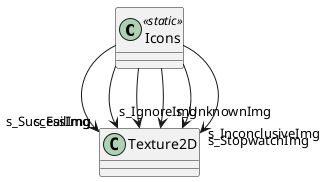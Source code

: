 @startuml
class Icons <<static>> {
}
Icons --> "s_FailImg" Texture2D
Icons --> "s_IgnoreImg" Texture2D
Icons --> "s_SuccessImg" Texture2D
Icons --> "s_UnknownImg" Texture2D
Icons --> "s_InconclusiveImg" Texture2D
Icons --> "s_StopwatchImg" Texture2D
@enduml
